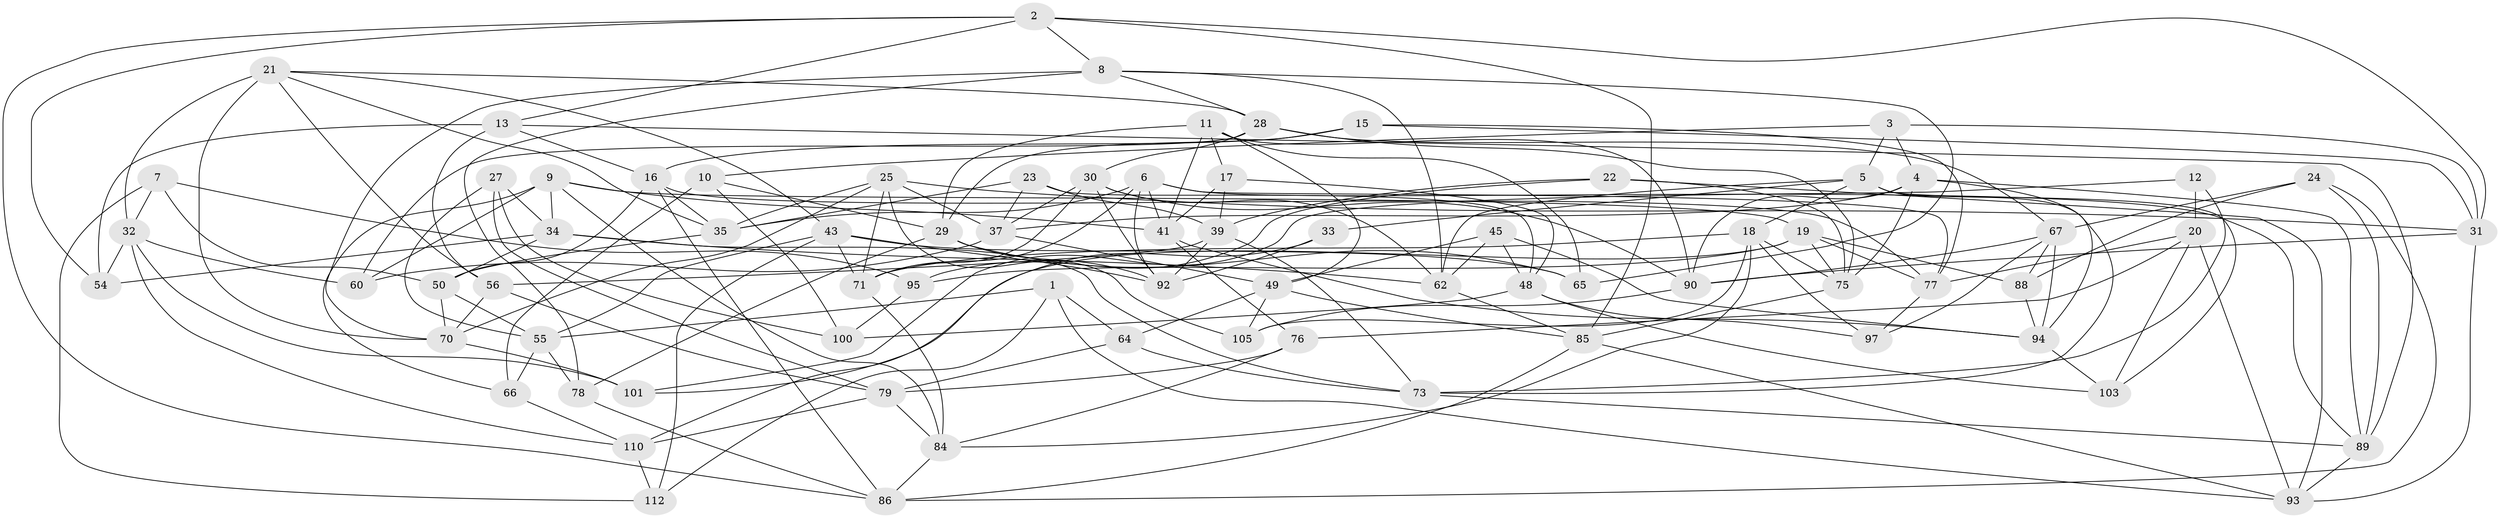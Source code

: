 // original degree distribution, {4: 1.0}
// Generated by graph-tools (version 1.1) at 2025/42/03/06/25 10:42:17]
// undirected, 75 vertices, 194 edges
graph export_dot {
graph [start="1"]
  node [color=gray90,style=filled];
  1;
  2 [super="+59"];
  3;
  4 [super="+82"];
  5 [super="+109"];
  6 [super="+14"];
  7;
  8 [super="+26"];
  9 [super="+46"];
  10;
  11 [super="+120"];
  12;
  13 [super="+47"];
  15;
  16 [super="+80"];
  17;
  18 [super="+63"];
  19 [super="+113"];
  20 [super="+51"];
  21 [super="+38"];
  22;
  23;
  24;
  25 [super="+42"];
  27;
  28 [super="+52"];
  29 [super="+36"];
  30 [super="+44"];
  31 [super="+40"];
  32 [super="+115"];
  33;
  34 [super="+68"];
  35 [super="+96"];
  37 [super="+61"];
  39 [super="+53"];
  41 [super="+99"];
  43 [super="+91"];
  45;
  48 [super="+57"];
  49 [super="+111"];
  50 [super="+81"];
  54;
  55 [super="+58"];
  56 [super="+69"];
  60;
  62 [super="+74"];
  64;
  65;
  66;
  67 [super="+72"];
  70 [super="+102"];
  71 [super="+119"];
  73 [super="+116"];
  75 [super="+83"];
  76;
  77 [super="+98"];
  78;
  79 [super="+104"];
  84 [super="+106"];
  85 [super="+114"];
  86 [super="+87"];
  88;
  89 [super="+108"];
  90 [super="+107"];
  92 [super="+117"];
  93 [super="+118"];
  94 [super="+121"];
  95;
  97;
  100;
  101;
  103;
  105;
  110 [super="+122"];
  112;
  1 -- 112;
  1 -- 55;
  1 -- 64;
  1 -- 93;
  2 -- 54;
  2 -- 13;
  2 -- 86;
  2 -- 85;
  2 -- 31;
  2 -- 8;
  3 -- 10;
  3 -- 5;
  3 -- 4;
  3 -- 31;
  4 -- 94;
  4 -- 89;
  4 -- 37;
  4 -- 90;
  4 -- 75;
  5 -- 62;
  5 -- 33;
  5 -- 73;
  5 -- 103;
  5 -- 18;
  6 -- 92;
  6 -- 77;
  6 -- 71;
  6 -- 89;
  6 -- 35;
  6 -- 41;
  7 -- 112;
  7 -- 95;
  7 -- 50;
  7 -- 32;
  8 -- 28;
  8 -- 62;
  8 -- 70;
  8 -- 65;
  8 -- 78;
  9 -- 34;
  9 -- 66;
  9 -- 19;
  9 -- 41;
  9 -- 60;
  9 -- 84;
  10 -- 66;
  10 -- 100;
  10 -- 29;
  11 -- 41;
  11 -- 65;
  11 -- 49;
  11 -- 17;
  11 -- 90;
  11 -- 29;
  12 -- 101;
  12 -- 20 [weight=2];
  12 -- 73;
  13 -- 54;
  13 -- 56 [weight=2];
  13 -- 89;
  13 -- 16;
  15 -- 29;
  15 -- 77;
  15 -- 31;
  15 -- 16;
  16 -- 35;
  16 -- 77;
  16 -- 50;
  16 -- 86;
  17 -- 48;
  17 -- 39;
  17 -- 41;
  18 -- 105;
  18 -- 71;
  18 -- 97;
  18 -- 75;
  18 -- 84;
  19 -- 95;
  19 -- 101;
  19 -- 88;
  19 -- 77;
  19 -- 75;
  20 -- 77;
  20 -- 103;
  20 -- 93;
  20 -- 76;
  21 -- 70;
  21 -- 43;
  21 -- 56;
  21 -- 35;
  21 -- 28;
  21 -- 32;
  22 -- 39;
  22 -- 93;
  22 -- 95;
  22 -- 75;
  23 -- 48;
  23 -- 37;
  23 -- 35;
  23 -- 39;
  24 -- 67;
  24 -- 88;
  24 -- 86;
  24 -- 89;
  25 -- 31;
  25 -- 71;
  25 -- 70;
  25 -- 35;
  25 -- 37;
  25 -- 105;
  27 -- 79;
  27 -- 100;
  27 -- 34;
  27 -- 55;
  28 -- 30;
  28 -- 60;
  28 -- 67;
  28 -- 75;
  29 -- 65;
  29 -- 78;
  29 -- 92;
  30 -- 37;
  30 -- 92;
  30 -- 62;
  30 -- 71;
  30 -- 90;
  31 -- 90;
  31 -- 93;
  32 -- 54;
  32 -- 60;
  32 -- 101;
  32 -- 110;
  33 -- 92;
  33 -- 110 [weight=2];
  34 -- 54;
  34 -- 50;
  34 -- 73;
  34 -- 62;
  35 -- 50;
  37 -- 60;
  37 -- 49;
  39 -- 73;
  39 -- 56;
  39 -- 92;
  41 -- 94;
  41 -- 76;
  43 -- 55;
  43 -- 112;
  43 -- 65;
  43 -- 92;
  43 -- 71;
  45 -- 49;
  45 -- 62;
  45 -- 48;
  45 -- 94;
  48 -- 97;
  48 -- 100;
  48 -- 103;
  49 -- 105;
  49 -- 64;
  49 -- 85;
  50 -- 70;
  50 -- 55;
  55 -- 66;
  55 -- 78;
  56 -- 70;
  56 -- 79;
  62 -- 85;
  64 -- 79;
  64 -- 73;
  66 -- 110;
  67 -- 90;
  67 -- 97;
  67 -- 88;
  67 -- 94;
  70 -- 101;
  71 -- 84;
  73 -- 89;
  75 -- 85;
  76 -- 84;
  76 -- 79;
  77 -- 97;
  78 -- 86;
  79 -- 84;
  79 -- 110;
  84 -- 86;
  85 -- 93;
  85 -- 86;
  88 -- 94;
  89 -- 93;
  90 -- 105;
  94 -- 103;
  95 -- 100;
  110 -- 112;
}
